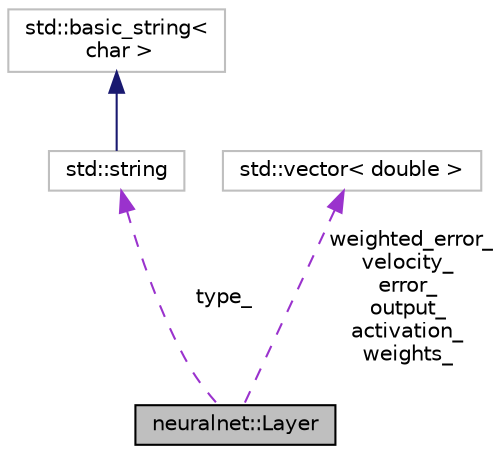 digraph "neuralnet::Layer"
{
  edge [fontname="Helvetica",fontsize="10",labelfontname="Helvetica",labelfontsize="10"];
  node [fontname="Helvetica",fontsize="10",shape=record];
  Node4 [label="neuralnet::Layer",height=0.2,width=0.4,color="black", fillcolor="grey75", style="filled", fontcolor="black"];
  Node5 -> Node4 [dir="back",color="darkorchid3",fontsize="10",style="dashed",label=" type_" ];
  Node5 [label="std::string",height=0.2,width=0.4,color="grey75", fillcolor="white", style="filled",tooltip="STL class. "];
  Node6 -> Node5 [dir="back",color="midnightblue",fontsize="10",style="solid"];
  Node6 [label="std::basic_string\<\l char \>",height=0.2,width=0.4,color="grey75", fillcolor="white", style="filled",tooltip="STL class. "];
  Node7 -> Node4 [dir="back",color="darkorchid3",fontsize="10",style="dashed",label=" weighted_error_\nvelocity_\nerror_\noutput_\nactivation_\nweights_" ];
  Node7 [label="std::vector\< double \>",height=0.2,width=0.4,color="grey75", fillcolor="white", style="filled"];
}
